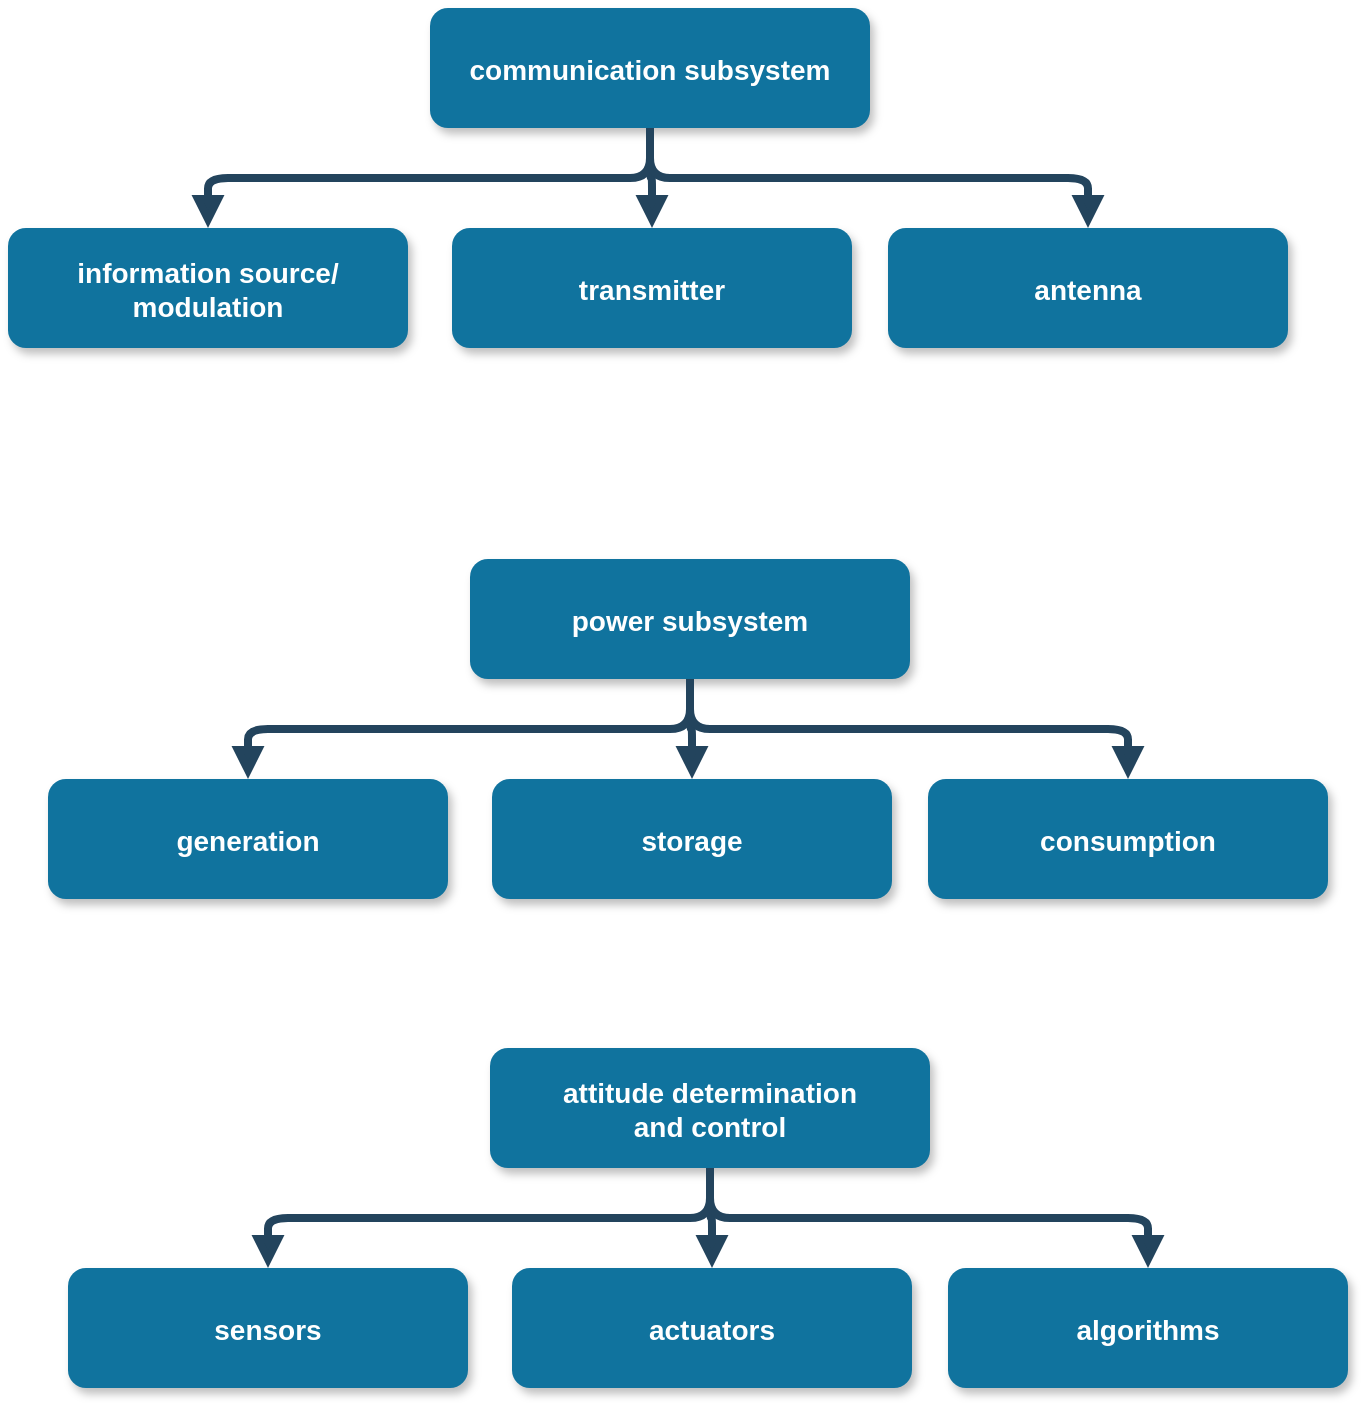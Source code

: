 <mxfile version="20.5.3" type="github">
  <diagram name="Page-1" id="97916047-d0de-89f5-080d-49f4d83e522f">
    <mxGraphModel dx="1422" dy="709" grid="1" gridSize="10" guides="1" tooltips="1" connect="1" arrows="1" fold="1" page="1" pageScale="1.5" pageWidth="1169" pageHeight="827" background="none" math="0" shadow="0">
      <root>
        <mxCell id="0" />
        <mxCell id="1" parent="0" />
        <mxCell id="3" value="power subsystem" style="rounded=1;fillColor=#10739E;strokeColor=none;shadow=1;gradientColor=none;fontStyle=1;fontColor=#FFFFFF;fontSize=14;" parent="1" vertex="1">
          <mxGeometry x="661" y="345.5" width="220" height="60" as="geometry" />
        </mxCell>
        <mxCell id="4" value="generation" style="rounded=1;fillColor=#10739E;strokeColor=none;shadow=1;gradientColor=none;fontStyle=1;fontColor=#FFFFFF;fontSize=14;" parent="1" vertex="1">
          <mxGeometry x="450" y="455.5" width="200" height="60" as="geometry" />
        </mxCell>
        <mxCell id="5" value="storage" style="rounded=1;fillColor=#10739E;strokeColor=none;shadow=1;gradientColor=none;fontStyle=1;fontColor=#FFFFFF;fontSize=14;" parent="1" vertex="1">
          <mxGeometry x="672" y="455.5" width="200" height="60" as="geometry" />
        </mxCell>
        <mxCell id="6" value="consumption" style="rounded=1;fillColor=#10739E;strokeColor=none;shadow=1;gradientColor=none;fontStyle=1;fontColor=#FFFFFF;fontSize=14;" parent="1" vertex="1">
          <mxGeometry x="890" y="455.5" width="200" height="60" as="geometry" />
        </mxCell>
        <mxCell id="30" value="" style="edgeStyle=elbowEdgeStyle;elbow=vertical;strokeWidth=4;endArrow=block;endFill=1;fontStyle=1;strokeColor=#23445D;" parent="1" source="3" target="5" edge="1">
          <mxGeometry x="22" y="165.5" width="100" height="100" as="geometry">
            <mxPoint x="22" y="265.5" as="sourcePoint" />
            <mxPoint x="122" y="165.5" as="targetPoint" />
          </mxGeometry>
        </mxCell>
        <mxCell id="31" value="" style="edgeStyle=elbowEdgeStyle;elbow=vertical;strokeWidth=4;endArrow=block;endFill=1;fontStyle=1;strokeColor=#23445D;" parent="1" source="3" target="4" edge="1">
          <mxGeometry x="22" y="165.5" width="100" height="100" as="geometry">
            <mxPoint x="22" y="265.5" as="sourcePoint" />
            <mxPoint x="122" y="165.5" as="targetPoint" />
          </mxGeometry>
        </mxCell>
        <mxCell id="32" value="" style="edgeStyle=elbowEdgeStyle;elbow=vertical;strokeWidth=4;endArrow=block;endFill=1;fontStyle=1;strokeColor=#23445D;" parent="1" source="3" target="6" edge="1">
          <mxGeometry x="22" y="165.5" width="100" height="100" as="geometry">
            <mxPoint x="22" y="265.5" as="sourcePoint" />
            <mxPoint x="122" y="165.5" as="targetPoint" />
          </mxGeometry>
        </mxCell>
        <mxCell id="sAFaNX6CJds8Urd7VX-T-32" value="attitude determination&#xa;and control" style="rounded=1;fillColor=#10739E;strokeColor=none;shadow=1;gradientColor=none;fontStyle=1;fontColor=#FFFFFF;fontSize=14;" parent="1" vertex="1">
          <mxGeometry x="671" y="590" width="220" height="60" as="geometry" />
        </mxCell>
        <mxCell id="sAFaNX6CJds8Urd7VX-T-33" value="sensors" style="rounded=1;fillColor=#10739E;strokeColor=none;shadow=1;gradientColor=none;fontStyle=1;fontColor=#FFFFFF;fontSize=14;" parent="1" vertex="1">
          <mxGeometry x="460" y="700" width="200" height="60" as="geometry" />
        </mxCell>
        <mxCell id="sAFaNX6CJds8Urd7VX-T-34" value="actuators" style="rounded=1;fillColor=#10739E;strokeColor=none;shadow=1;gradientColor=none;fontStyle=1;fontColor=#FFFFFF;fontSize=14;" parent="1" vertex="1">
          <mxGeometry x="682" y="700" width="200" height="60" as="geometry" />
        </mxCell>
        <mxCell id="sAFaNX6CJds8Urd7VX-T-35" value="algorithms" style="rounded=1;fillColor=#10739E;strokeColor=none;shadow=1;gradientColor=none;fontStyle=1;fontColor=#FFFFFF;fontSize=14;" parent="1" vertex="1">
          <mxGeometry x="900" y="700" width="200" height="60" as="geometry" />
        </mxCell>
        <mxCell id="sAFaNX6CJds8Urd7VX-T-36" value="" style="edgeStyle=elbowEdgeStyle;elbow=vertical;strokeWidth=4;endArrow=block;endFill=1;fontStyle=1;strokeColor=#23445D;" parent="1" source="sAFaNX6CJds8Urd7VX-T-32" target="sAFaNX6CJds8Urd7VX-T-34" edge="1">
          <mxGeometry x="32" y="410" width="100" height="100" as="geometry">
            <mxPoint x="32" y="510" as="sourcePoint" />
            <mxPoint x="132" y="410" as="targetPoint" />
          </mxGeometry>
        </mxCell>
        <mxCell id="sAFaNX6CJds8Urd7VX-T-37" value="" style="edgeStyle=elbowEdgeStyle;elbow=vertical;strokeWidth=4;endArrow=block;endFill=1;fontStyle=1;strokeColor=#23445D;" parent="1" source="sAFaNX6CJds8Urd7VX-T-32" target="sAFaNX6CJds8Urd7VX-T-33" edge="1">
          <mxGeometry x="32" y="410" width="100" height="100" as="geometry">
            <mxPoint x="32" y="510" as="sourcePoint" />
            <mxPoint x="132" y="410" as="targetPoint" />
          </mxGeometry>
        </mxCell>
        <mxCell id="sAFaNX6CJds8Urd7VX-T-38" value="" style="edgeStyle=elbowEdgeStyle;elbow=vertical;strokeWidth=4;endArrow=block;endFill=1;fontStyle=1;strokeColor=#23445D;" parent="1" source="sAFaNX6CJds8Urd7VX-T-32" target="sAFaNX6CJds8Urd7VX-T-35" edge="1">
          <mxGeometry x="32" y="410" width="100" height="100" as="geometry">
            <mxPoint x="32" y="510" as="sourcePoint" />
            <mxPoint x="132" y="410" as="targetPoint" />
          </mxGeometry>
        </mxCell>
        <mxCell id="6-nnAtrnUBZbtaKDENRa-32" value="communication subsystem" style="rounded=1;fillColor=#10739E;strokeColor=none;shadow=1;gradientColor=none;fontStyle=1;fontColor=#FFFFFF;fontSize=14;" parent="1" vertex="1">
          <mxGeometry x="641" y="70" width="220" height="60" as="geometry" />
        </mxCell>
        <mxCell id="6-nnAtrnUBZbtaKDENRa-33" value="information source/&#xa;modulation" style="rounded=1;fillColor=#10739E;strokeColor=none;shadow=1;gradientColor=none;fontStyle=1;fontColor=#FFFFFF;fontSize=14;" parent="1" vertex="1">
          <mxGeometry x="430" y="180" width="200" height="60" as="geometry" />
        </mxCell>
        <mxCell id="6-nnAtrnUBZbtaKDENRa-34" value="transmitter" style="rounded=1;fillColor=#10739E;strokeColor=none;shadow=1;gradientColor=none;fontStyle=1;fontColor=#FFFFFF;fontSize=14;" parent="1" vertex="1">
          <mxGeometry x="652" y="180" width="200" height="60" as="geometry" />
        </mxCell>
        <mxCell id="6-nnAtrnUBZbtaKDENRa-35" value="antenna" style="rounded=1;fillColor=#10739E;strokeColor=none;shadow=1;gradientColor=none;fontStyle=1;fontColor=#FFFFFF;fontSize=14;" parent="1" vertex="1">
          <mxGeometry x="870" y="180" width="200" height="60" as="geometry" />
        </mxCell>
        <mxCell id="6-nnAtrnUBZbtaKDENRa-36" value="" style="edgeStyle=elbowEdgeStyle;elbow=vertical;strokeWidth=4;endArrow=block;endFill=1;fontStyle=1;strokeColor=#23445D;" parent="1" source="6-nnAtrnUBZbtaKDENRa-32" target="6-nnAtrnUBZbtaKDENRa-34" edge="1">
          <mxGeometry x="2" y="-110" width="100" height="100" as="geometry">
            <mxPoint x="2" y="-10" as="sourcePoint" />
            <mxPoint x="102" y="-110" as="targetPoint" />
          </mxGeometry>
        </mxCell>
        <mxCell id="6-nnAtrnUBZbtaKDENRa-37" value="" style="edgeStyle=elbowEdgeStyle;elbow=vertical;strokeWidth=4;endArrow=block;endFill=1;fontStyle=1;strokeColor=#23445D;" parent="1" source="6-nnAtrnUBZbtaKDENRa-32" target="6-nnAtrnUBZbtaKDENRa-33" edge="1">
          <mxGeometry x="2" y="-110" width="100" height="100" as="geometry">
            <mxPoint x="2" y="-10" as="sourcePoint" />
            <mxPoint x="102" y="-110" as="targetPoint" />
          </mxGeometry>
        </mxCell>
        <mxCell id="6-nnAtrnUBZbtaKDENRa-38" value="" style="edgeStyle=elbowEdgeStyle;elbow=vertical;strokeWidth=4;endArrow=block;endFill=1;fontStyle=1;strokeColor=#23445D;" parent="1" source="6-nnAtrnUBZbtaKDENRa-32" target="6-nnAtrnUBZbtaKDENRa-35" edge="1">
          <mxGeometry x="2" y="-110" width="100" height="100" as="geometry">
            <mxPoint x="2" y="-10" as="sourcePoint" />
            <mxPoint x="102" y="-110" as="targetPoint" />
          </mxGeometry>
        </mxCell>
      </root>
    </mxGraphModel>
  </diagram>
</mxfile>

